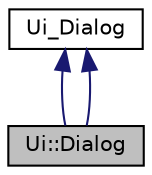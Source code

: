 digraph "Ui::Dialog"
{
  edge [fontname="Helvetica",fontsize="10",labelfontname="Helvetica",labelfontsize="10"];
  node [fontname="Helvetica",fontsize="10",shape=record];
  Node2 [label="Ui::Dialog",height=0.2,width=0.4,color="black", fillcolor="grey75", style="filled", fontcolor="black"];
  Node3 -> Node2 [dir="back",color="midnightblue",fontsize="10",style="solid",fontname="Helvetica"];
  Node3 [label="Ui_Dialog",height=0.2,width=0.4,color="black", fillcolor="white", style="filled",URL="$classUi__Dialog.html"];
  Node3 -> Node2 [dir="back",color="midnightblue",fontsize="10",style="solid",fontname="Helvetica"];
}
